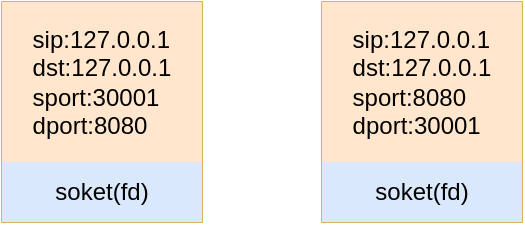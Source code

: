 <mxfile version="14.1.8" type="github">
  <diagram id="smvixPp0p1-Kv1snps6b" name="Page-1">
    <mxGraphModel dx="782" dy="437" grid="1" gridSize="10" guides="1" tooltips="1" connect="1" arrows="1" fold="1" page="1" pageScale="1" pageWidth="850" pageHeight="1100" math="0" shadow="0">
      <root>
        <mxCell id="0" />
        <mxCell id="1" parent="0" />
        <mxCell id="ttLQkn_YeeOsteJZZQMm-2" value="" style="shape=table;html=1;whiteSpace=wrap;startSize=0;container=1;collapsible=0;childLayout=tableLayout;verticalAlign=top;align=left;fillColor=#fff2cc;strokeColor=#d6b656;" vertex="1" parent="1">
          <mxGeometry x="310" y="80" width="100" height="110" as="geometry" />
        </mxCell>
        <mxCell id="ttLQkn_YeeOsteJZZQMm-3" value="" style="shape=partialRectangle;html=1;whiteSpace=wrap;collapsible=0;dropTarget=0;pointerEvents=0;fillColor=none;top=0;left=0;bottom=0;right=0;points=[[0,0.5],[1,0.5]];portConstraint=eastwest;verticalAlign=top;" vertex="1" parent="ttLQkn_YeeOsteJZZQMm-2">
          <mxGeometry width="100" height="80" as="geometry" />
        </mxCell>
        <mxCell id="ttLQkn_YeeOsteJZZQMm-4" value="&lt;div style=&quot;text-align: justify&quot;&gt;&lt;span&gt;sip:127.0.0.1&lt;/span&gt;&lt;br&gt;&lt;/div&gt;&lt;div style=&quot;text-align: justify&quot;&gt;&lt;span&gt;dst:127.0.0.1&lt;/span&gt;&lt;/div&gt;&lt;div style=&quot;text-align: justify&quot;&gt;&lt;span&gt;sport:8080&lt;/span&gt;&lt;/div&gt;&lt;div style=&quot;text-align: justify&quot;&gt;&lt;span&gt;dport:30001&lt;/span&gt;&lt;/div&gt;" style="shape=partialRectangle;html=1;whiteSpace=wrap;connectable=0;overflow=hidden;fillColor=#ffe6cc;top=0;left=0;bottom=0;right=0;align=center;strokeColor=#d79b00;" vertex="1" parent="ttLQkn_YeeOsteJZZQMm-3">
          <mxGeometry width="100" height="80" as="geometry" />
        </mxCell>
        <mxCell id="ttLQkn_YeeOsteJZZQMm-5" value="" style="shape=partialRectangle;html=1;whiteSpace=wrap;collapsible=0;dropTarget=0;pointerEvents=0;fillColor=none;top=0;left=0;bottom=0;right=0;points=[[0,0.5],[1,0.5]];portConstraint=eastwest;" vertex="1" parent="ttLQkn_YeeOsteJZZQMm-2">
          <mxGeometry y="80" width="100" height="30" as="geometry" />
        </mxCell>
        <mxCell id="ttLQkn_YeeOsteJZZQMm-6" value="soket(fd)" style="shape=partialRectangle;html=1;whiteSpace=wrap;connectable=0;overflow=hidden;fillColor=#dae8fc;top=0;left=0;bottom=0;right=0;strokeColor=#6c8ebf;" vertex="1" parent="ttLQkn_YeeOsteJZZQMm-5">
          <mxGeometry width="100" height="30" as="geometry" />
        </mxCell>
        <mxCell id="ttLQkn_YeeOsteJZZQMm-7" value="" style="shape=table;html=1;whiteSpace=wrap;startSize=0;container=1;collapsible=0;childLayout=tableLayout;verticalAlign=top;align=left;fillColor=#fff2cc;strokeColor=#d6b656;" vertex="1" parent="1">
          <mxGeometry x="150" y="80" width="100" height="110" as="geometry" />
        </mxCell>
        <mxCell id="ttLQkn_YeeOsteJZZQMm-8" value="" style="shape=partialRectangle;html=1;whiteSpace=wrap;collapsible=0;dropTarget=0;pointerEvents=0;fillColor=none;top=0;left=0;bottom=0;right=0;points=[[0,0.5],[1,0.5]];portConstraint=eastwest;verticalAlign=top;" vertex="1" parent="ttLQkn_YeeOsteJZZQMm-7">
          <mxGeometry width="100" height="80" as="geometry" />
        </mxCell>
        <mxCell id="ttLQkn_YeeOsteJZZQMm-9" value="&lt;div style=&quot;text-align: justify&quot;&gt;&lt;span&gt;sip:127.0.0.1&lt;/span&gt;&lt;br&gt;&lt;/div&gt;&lt;div style=&quot;text-align: justify&quot;&gt;&lt;span&gt;dst:127.0.0.1&lt;/span&gt;&lt;/div&gt;&lt;div style=&quot;text-align: justify&quot;&gt;&lt;span&gt;sport:30001&lt;/span&gt;&lt;/div&gt;&lt;div style=&quot;text-align: justify&quot;&gt;&lt;span&gt;dport:8080&lt;/span&gt;&lt;/div&gt;" style="shape=partialRectangle;html=1;whiteSpace=wrap;connectable=0;overflow=hidden;fillColor=#ffe6cc;top=0;left=0;bottom=0;right=0;align=center;strokeColor=#d79b00;" vertex="1" parent="ttLQkn_YeeOsteJZZQMm-8">
          <mxGeometry width="100" height="80" as="geometry" />
        </mxCell>
        <mxCell id="ttLQkn_YeeOsteJZZQMm-10" value="" style="shape=partialRectangle;html=1;whiteSpace=wrap;collapsible=0;dropTarget=0;pointerEvents=0;fillColor=none;top=0;left=0;bottom=0;right=0;points=[[0,0.5],[1,0.5]];portConstraint=eastwest;" vertex="1" parent="ttLQkn_YeeOsteJZZQMm-7">
          <mxGeometry y="80" width="100" height="30" as="geometry" />
        </mxCell>
        <mxCell id="ttLQkn_YeeOsteJZZQMm-11" value="soket(fd)" style="shape=partialRectangle;html=1;whiteSpace=wrap;connectable=0;overflow=hidden;fillColor=#dae8fc;top=0;left=0;bottom=0;right=0;strokeColor=#6c8ebf;" vertex="1" parent="ttLQkn_YeeOsteJZZQMm-10">
          <mxGeometry width="100" height="30" as="geometry" />
        </mxCell>
      </root>
    </mxGraphModel>
  </diagram>
</mxfile>
